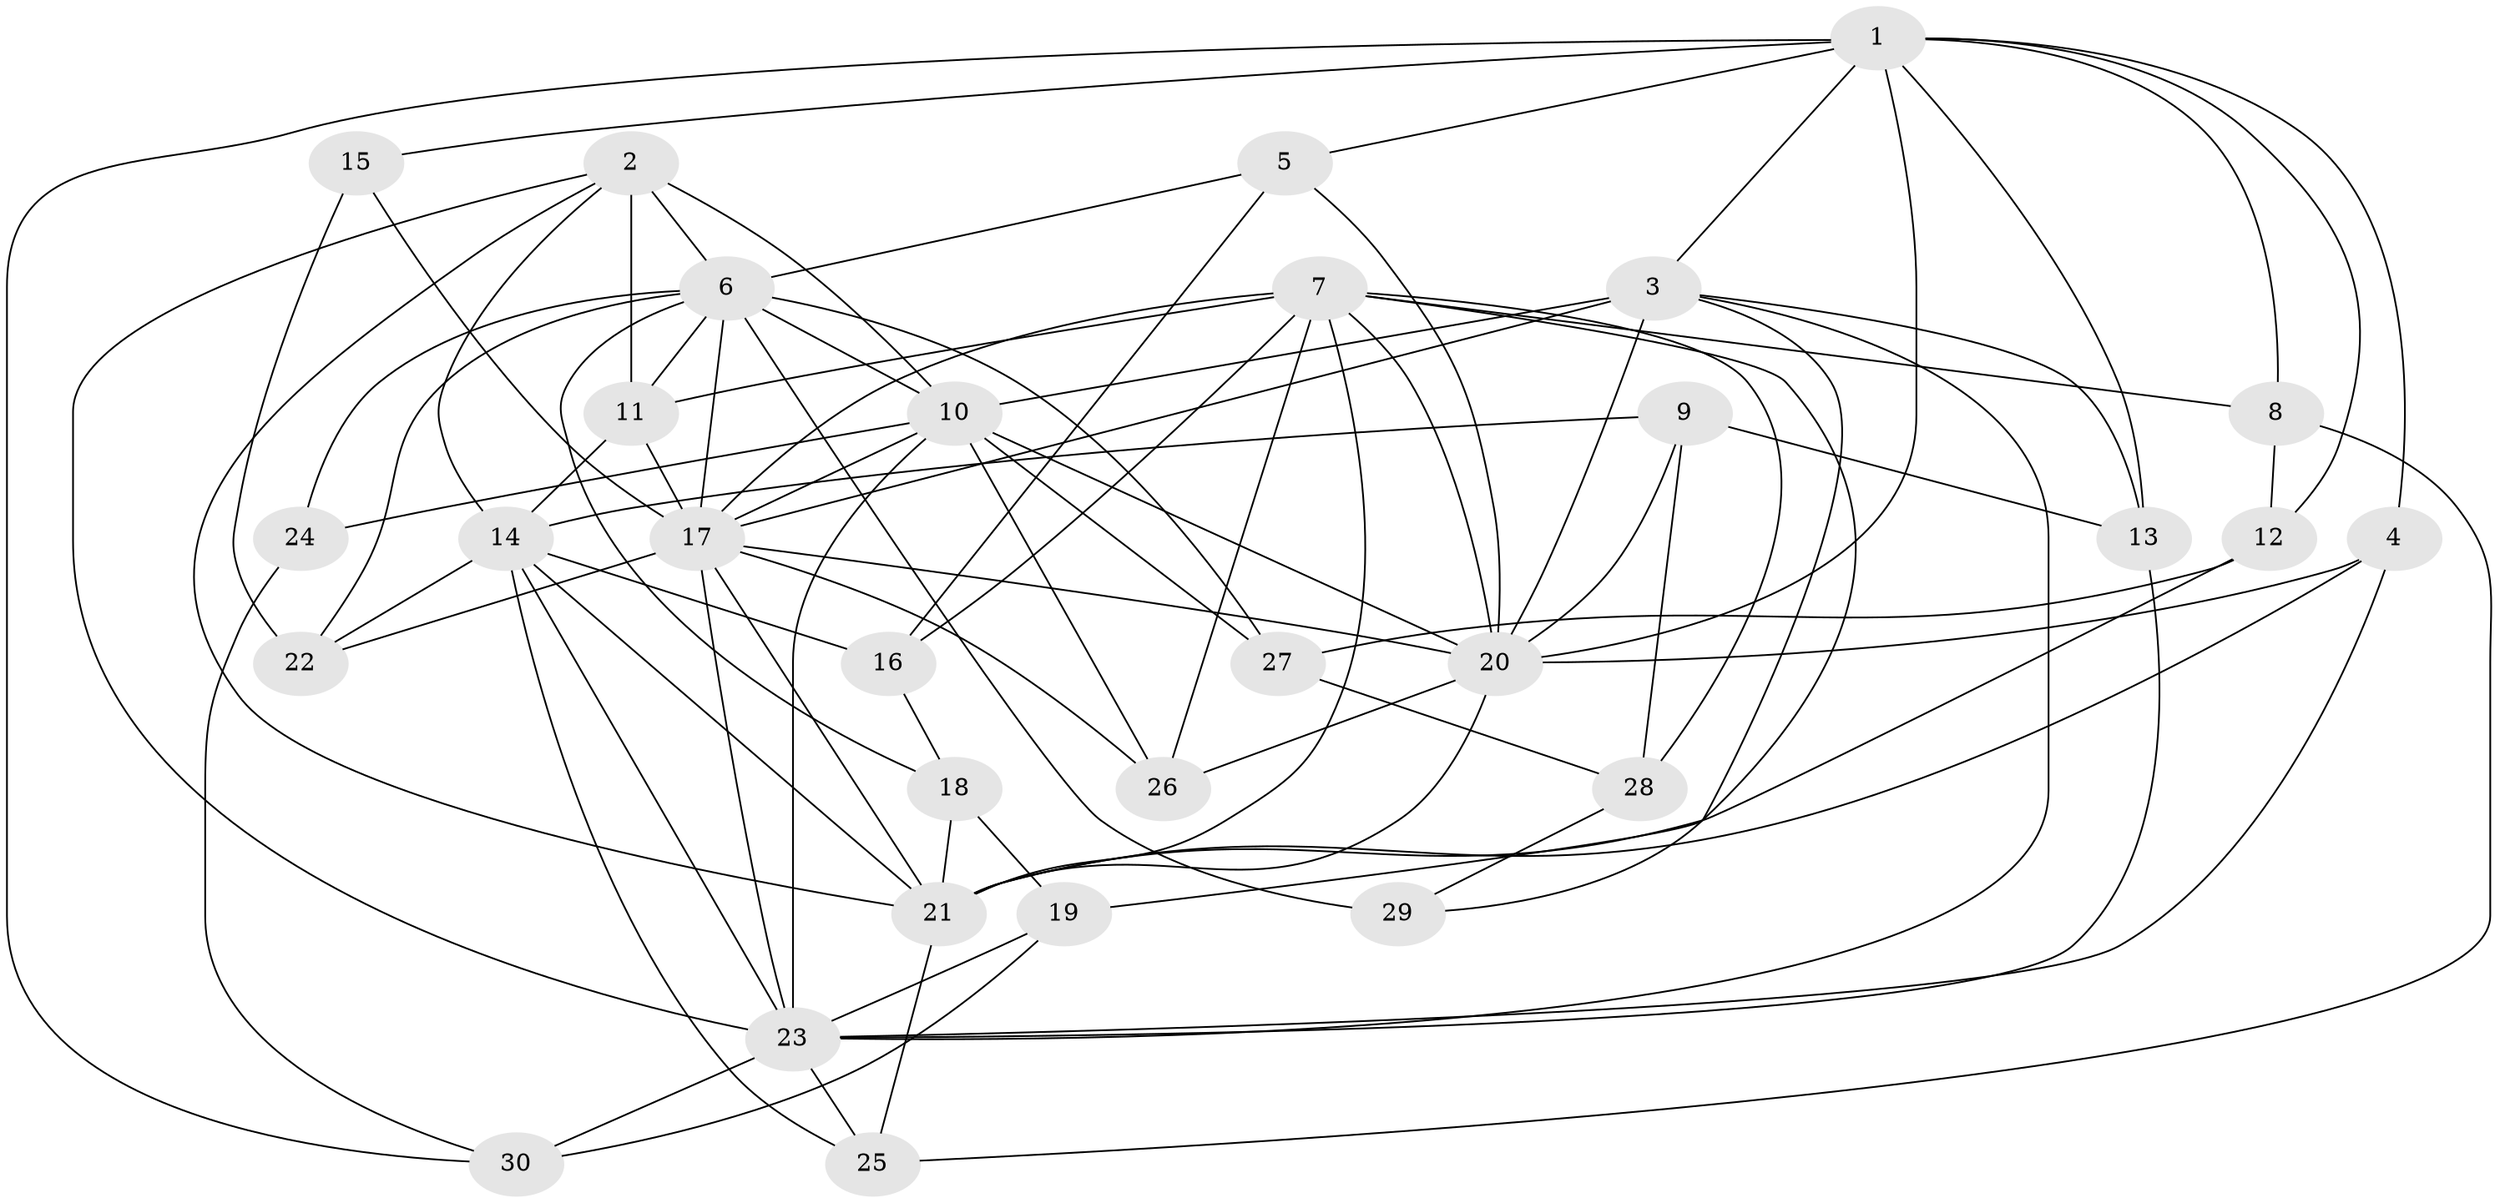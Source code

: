 // original degree distribution, {4: 1.0}
// Generated by graph-tools (version 1.1) at 2025/53/03/04/25 22:53:58]
// undirected, 30 vertices, 86 edges
graph export_dot {
  node [color=gray90,style=filled];
  1;
  2;
  3;
  4;
  5;
  6;
  7;
  8;
  9;
  10;
  11;
  12;
  13;
  14;
  15;
  16;
  17;
  18;
  19;
  20;
  21;
  22;
  23;
  24;
  25;
  26;
  27;
  28;
  29;
  30;
  1 -- 3 [weight=1.0];
  1 -- 4 [weight=1.0];
  1 -- 5 [weight=1.0];
  1 -- 8 [weight=1.0];
  1 -- 12 [weight=1.0];
  1 -- 13 [weight=1.0];
  1 -- 15 [weight=2.0];
  1 -- 20 [weight=1.0];
  1 -- 30 [weight=1.0];
  2 -- 6 [weight=1.0];
  2 -- 10 [weight=2.0];
  2 -- 11 [weight=2.0];
  2 -- 14 [weight=1.0];
  2 -- 21 [weight=1.0];
  2 -- 23 [weight=1.0];
  3 -- 10 [weight=1.0];
  3 -- 13 [weight=1.0];
  3 -- 17 [weight=1.0];
  3 -- 19 [weight=1.0];
  3 -- 20 [weight=2.0];
  3 -- 23 [weight=1.0];
  4 -- 20 [weight=1.0];
  4 -- 21 [weight=1.0];
  4 -- 23 [weight=1.0];
  5 -- 6 [weight=1.0];
  5 -- 16 [weight=1.0];
  5 -- 20 [weight=1.0];
  6 -- 10 [weight=1.0];
  6 -- 11 [weight=1.0];
  6 -- 17 [weight=1.0];
  6 -- 18 [weight=1.0];
  6 -- 22 [weight=1.0];
  6 -- 24 [weight=2.0];
  6 -- 27 [weight=1.0];
  6 -- 29 [weight=2.0];
  7 -- 8 [weight=1.0];
  7 -- 11 [weight=1.0];
  7 -- 16 [weight=1.0];
  7 -- 17 [weight=2.0];
  7 -- 20 [weight=1.0];
  7 -- 21 [weight=1.0];
  7 -- 26 [weight=1.0];
  7 -- 28 [weight=1.0];
  7 -- 29 [weight=1.0];
  8 -- 12 [weight=1.0];
  8 -- 25 [weight=1.0];
  9 -- 13 [weight=1.0];
  9 -- 14 [weight=1.0];
  9 -- 20 [weight=1.0];
  9 -- 28 [weight=1.0];
  10 -- 17 [weight=1.0];
  10 -- 20 [weight=1.0];
  10 -- 23 [weight=3.0];
  10 -- 24 [weight=1.0];
  10 -- 26 [weight=1.0];
  10 -- 27 [weight=1.0];
  11 -- 14 [weight=3.0];
  11 -- 17 [weight=1.0];
  12 -- 21 [weight=1.0];
  12 -- 27 [weight=1.0];
  13 -- 23 [weight=1.0];
  14 -- 16 [weight=1.0];
  14 -- 21 [weight=1.0];
  14 -- 22 [weight=1.0];
  14 -- 23 [weight=1.0];
  14 -- 25 [weight=1.0];
  15 -- 17 [weight=1.0];
  15 -- 22 [weight=1.0];
  16 -- 18 [weight=1.0];
  17 -- 20 [weight=1.0];
  17 -- 21 [weight=1.0];
  17 -- 22 [weight=1.0];
  17 -- 23 [weight=1.0];
  17 -- 26 [weight=1.0];
  18 -- 19 [weight=1.0];
  18 -- 21 [weight=1.0];
  19 -- 23 [weight=1.0];
  19 -- 30 [weight=1.0];
  20 -- 21 [weight=2.0];
  20 -- 26 [weight=1.0];
  21 -- 25 [weight=1.0];
  23 -- 25 [weight=1.0];
  23 -- 30 [weight=1.0];
  24 -- 30 [weight=1.0];
  27 -- 28 [weight=1.0];
  28 -- 29 [weight=1.0];
}
